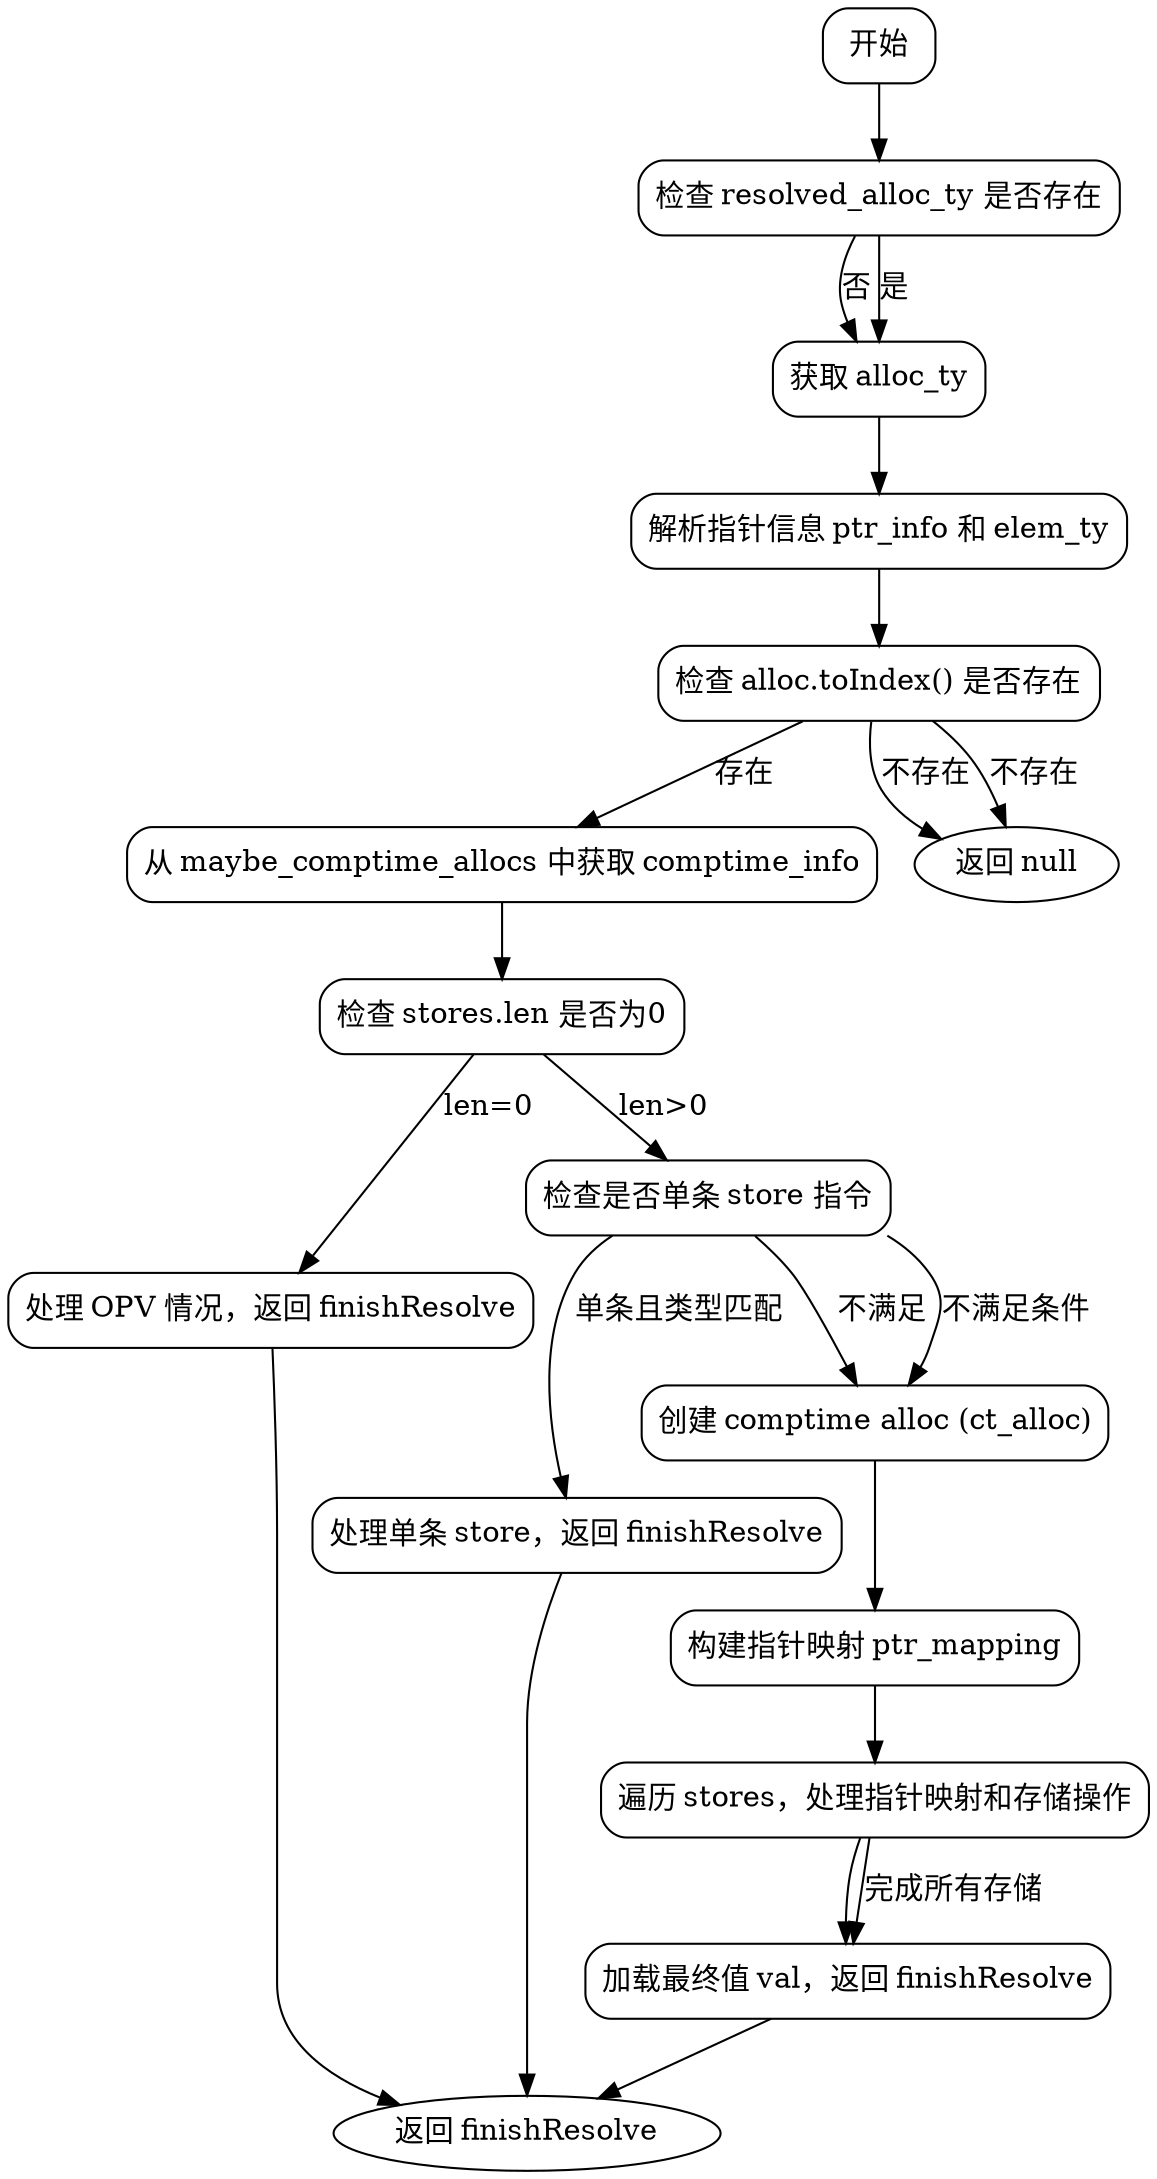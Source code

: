 
digraph resolveComptimeKnownAllocPtr {
    node [shape=rectangle, style=rounded];

    start [label="开始"];
    check_resolved_alloc_ty [label="检查 resolved_alloc_ty 是否存在"];
    get_alloc_ty [label="获取 alloc_ty"];
    get_ptr_info [label="解析指针信息 ptr_info 和 elem_ty"];
    check_alloc_inst [label="检查 alloc.toIndex() 是否存在"];
    fetch_comptime_info [label="从 maybe_comptime_allocs 中获取 comptime_info"];
    check_stores_len [label="检查 stores.len 是否为0"];
    handle_opv [label="处理 OPV 情况，返回 finishResolve"];
    check_single_store [label="检查是否单条 store 指令"];
    handle_single_store [label="处理单条 store，返回 finishResolve"];
    create_ct_alloc [label="创建 comptime alloc (ct_alloc)"];
    build_ptr_mapping [label="构建指针映射 ptr_mapping"];
    process_stores [label="遍历 stores，处理指针映射和存储操作"];
    final_load [label="加载最终值 val，返回 finishResolve"];

    start -> check_resolved_alloc_ty;
    check_resolved_alloc_ty -> get_alloc_ty [label="否"];
    check_resolved_alloc_ty -> get_alloc_ty [label="是"];
    get_alloc_ty -> get_ptr_info;
    get_ptr_info -> check_alloc_inst;
    check_alloc_inst -> fetch_comptime_info [label="存在"];
    check_alloc_inst -> return_null [label="不存在"];
    fetch_comptime_info -> check_stores_len;
    check_stores_len -> handle_opv [label="len=0"];
    check_stores_len -> check_single_store [label="len>0"];
    check_single_store -> handle_single_store [label="单条且类型匹配"];
    check_single_store -> create_ct_alloc [label="不满足"];
    handle_opv -> final_return;
    handle_single_store -> final_return;
    create_ct_alloc -> build_ptr_mapping;
    build_ptr_mapping -> process_stores;
    process_stores -> final_load;
    final_load -> final_return;

    // 隐式节点和连接
    return_null [label="返回 null", shape=ellipse];
    final_return [label="返回 finishResolve", shape=ellipse];
    check_alloc_inst -> return_null [label="不存在"];
    check_single_store -> create_ct_alloc [label="不满足条件"];
    process_stores -> final_load [label="完成所有存储"];
}
